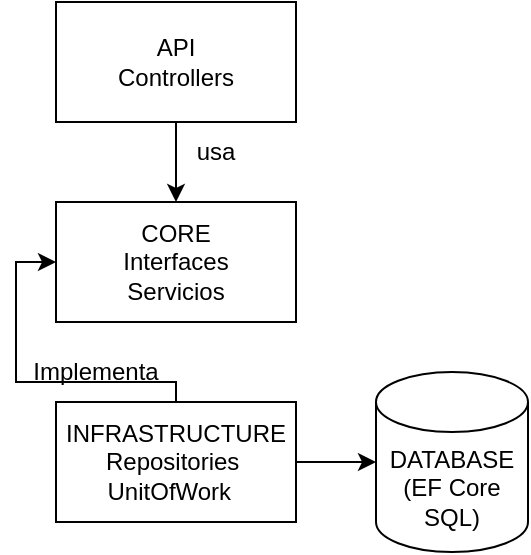 <mxfile version="24.4.0" type="device">
  <diagram name="Página-1" id="2-5hGGqoM-uWdQK3cwSc">
    <mxGraphModel dx="746" dy="463" grid="1" gridSize="10" guides="1" tooltips="1" connect="1" arrows="1" fold="1" page="1" pageScale="1" pageWidth="827" pageHeight="1169" math="0" shadow="0">
      <root>
        <mxCell id="0" />
        <mxCell id="1" parent="0" />
        <mxCell id="9aa0Bk3CPbCFHRmtTgbR-7" style="edgeStyle=orthogonalEdgeStyle;rounded=0;orthogonalLoop=1;jettySize=auto;html=1;entryX=0.5;entryY=0;entryDx=0;entryDy=0;" edge="1" parent="1" source="9aa0Bk3CPbCFHRmtTgbR-1" target="9aa0Bk3CPbCFHRmtTgbR-2">
          <mxGeometry relative="1" as="geometry" />
        </mxCell>
        <mxCell id="9aa0Bk3CPbCFHRmtTgbR-1" value="API&lt;br&gt;Controllers" style="rounded=0;whiteSpace=wrap;html=1;" vertex="1" parent="1">
          <mxGeometry x="210" y="100" width="120" height="60" as="geometry" />
        </mxCell>
        <mxCell id="9aa0Bk3CPbCFHRmtTgbR-2" value="CORE&lt;div&gt;Interfaces&lt;br&gt;Servicios&lt;/div&gt;" style="rounded=0;whiteSpace=wrap;html=1;" vertex="1" parent="1">
          <mxGeometry x="210" y="200" width="120" height="60" as="geometry" />
        </mxCell>
        <mxCell id="9aa0Bk3CPbCFHRmtTgbR-8" style="edgeStyle=orthogonalEdgeStyle;rounded=0;orthogonalLoop=1;jettySize=auto;html=1;entryX=0;entryY=0.5;entryDx=0;entryDy=0;" edge="1" parent="1" source="9aa0Bk3CPbCFHRmtTgbR-3" target="9aa0Bk3CPbCFHRmtTgbR-2">
          <mxGeometry relative="1" as="geometry">
            <Array as="points">
              <mxPoint x="270" y="290" />
              <mxPoint x="190" y="290" />
              <mxPoint x="190" y="230" />
            </Array>
          </mxGeometry>
        </mxCell>
        <mxCell id="9aa0Bk3CPbCFHRmtTgbR-3" value="INFRASTRUCTURE&lt;div&gt;Repositories&amp;nbsp;&lt;br&gt;UnitOfWork&amp;nbsp;&amp;nbsp;&lt;/div&gt;" style="rounded=0;whiteSpace=wrap;html=1;" vertex="1" parent="1">
          <mxGeometry x="210" y="300" width="120" height="60" as="geometry" />
        </mxCell>
        <mxCell id="9aa0Bk3CPbCFHRmtTgbR-5" value="DATABASE&lt;div&gt;(EF Core SQL)&lt;/div&gt;" style="shape=cylinder3;whiteSpace=wrap;html=1;boundedLbl=1;backgroundOutline=1;size=15;" vertex="1" parent="1">
          <mxGeometry x="370" y="285" width="76" height="90" as="geometry" />
        </mxCell>
        <mxCell id="9aa0Bk3CPbCFHRmtTgbR-6" style="edgeStyle=orthogonalEdgeStyle;rounded=0;orthogonalLoop=1;jettySize=auto;html=1;entryX=0;entryY=0.5;entryDx=0;entryDy=0;entryPerimeter=0;" edge="1" parent="1" source="9aa0Bk3CPbCFHRmtTgbR-3" target="9aa0Bk3CPbCFHRmtTgbR-5">
          <mxGeometry relative="1" as="geometry" />
        </mxCell>
        <mxCell id="9aa0Bk3CPbCFHRmtTgbR-9" value="usa" style="text;html=1;align=center;verticalAlign=middle;whiteSpace=wrap;rounded=0;" vertex="1" parent="1">
          <mxGeometry x="260" y="160" width="60" height="30" as="geometry" />
        </mxCell>
        <mxCell id="9aa0Bk3CPbCFHRmtTgbR-10" value="Implementa" style="text;html=1;align=center;verticalAlign=middle;whiteSpace=wrap;rounded=0;" vertex="1" parent="1">
          <mxGeometry x="200" y="270" width="60" height="30" as="geometry" />
        </mxCell>
      </root>
    </mxGraphModel>
  </diagram>
</mxfile>

